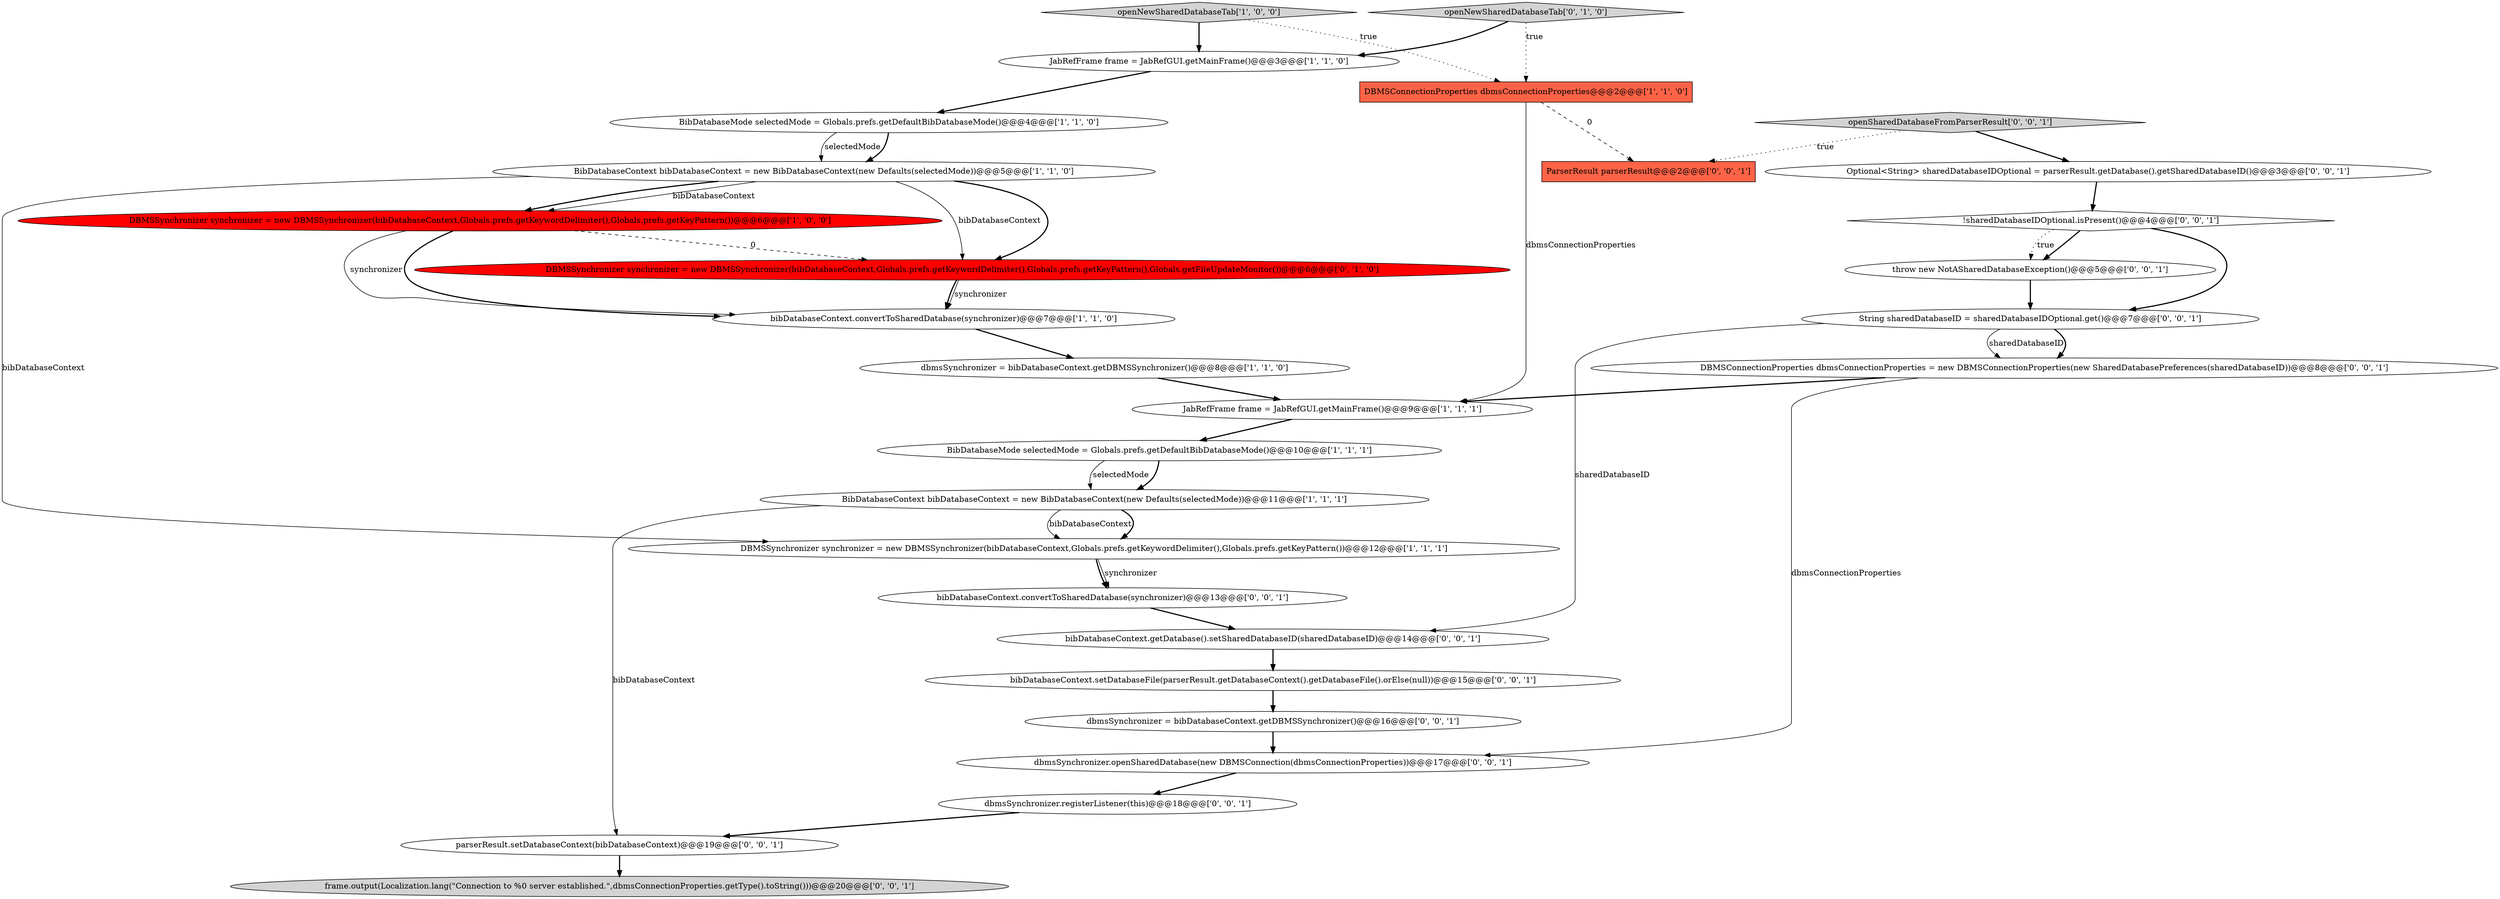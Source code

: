 digraph {
2 [style = filled, label = "bibDatabaseContext.convertToSharedDatabase(synchronizer)@@@7@@@['1', '1', '0']", fillcolor = white, shape = ellipse image = "AAA0AAABBB1BBB"];
13 [style = filled, label = "DBMSSynchronizer synchronizer = new DBMSSynchronizer(bibDatabaseContext,Globals.prefs.getKeywordDelimiter(),Globals.prefs.getKeyPattern(),Globals.getFileUpdateMonitor())@@@6@@@['0', '1', '0']", fillcolor = red, shape = ellipse image = "AAA1AAABBB2BBB"];
11 [style = filled, label = "DBMSSynchronizer synchronizer = new DBMSSynchronizer(bibDatabaseContext,Globals.prefs.getKeywordDelimiter(),Globals.prefs.getKeyPattern())@@@12@@@['1', '1', '1']", fillcolor = white, shape = ellipse image = "AAA0AAABBB1BBB"];
24 [style = filled, label = "openSharedDatabaseFromParserResult['0', '0', '1']", fillcolor = lightgray, shape = diamond image = "AAA0AAABBB3BBB"];
21 [style = filled, label = "dbmsSynchronizer.registerListener(this)@@@18@@@['0', '0', '1']", fillcolor = white, shape = ellipse image = "AAA0AAABBB3BBB"];
14 [style = filled, label = "ParserResult parserResult@@@2@@@['0', '0', '1']", fillcolor = tomato, shape = box image = "AAA0AAABBB3BBB"];
7 [style = filled, label = "JabRefFrame frame = JabRefGUI.getMainFrame()@@@3@@@['1', '1', '0']", fillcolor = white, shape = ellipse image = "AAA0AAABBB1BBB"];
20 [style = filled, label = "dbmsSynchronizer = bibDatabaseContext.getDBMSSynchronizer()@@@16@@@['0', '0', '1']", fillcolor = white, shape = ellipse image = "AAA0AAABBB3BBB"];
17 [style = filled, label = "dbmsSynchronizer.openSharedDatabase(new DBMSConnection(dbmsConnectionProperties))@@@17@@@['0', '0', '1']", fillcolor = white, shape = ellipse image = "AAA0AAABBB3BBB"];
0 [style = filled, label = "openNewSharedDatabaseTab['1', '0', '0']", fillcolor = lightgray, shape = diamond image = "AAA0AAABBB1BBB"];
19 [style = filled, label = "String sharedDatabaseID = sharedDatabaseIDOptional.get()@@@7@@@['0', '0', '1']", fillcolor = white, shape = ellipse image = "AAA0AAABBB3BBB"];
1 [style = filled, label = "DBMSSynchronizer synchronizer = new DBMSSynchronizer(bibDatabaseContext,Globals.prefs.getKeywordDelimiter(),Globals.prefs.getKeyPattern())@@@6@@@['1', '0', '0']", fillcolor = red, shape = ellipse image = "AAA1AAABBB1BBB"];
9 [style = filled, label = "BibDatabaseMode selectedMode = Globals.prefs.getDefaultBibDatabaseMode()@@@4@@@['1', '1', '0']", fillcolor = white, shape = ellipse image = "AAA0AAABBB1BBB"];
10 [style = filled, label = "JabRefFrame frame = JabRefGUI.getMainFrame()@@@9@@@['1', '1', '1']", fillcolor = white, shape = ellipse image = "AAA0AAABBB1BBB"];
4 [style = filled, label = "BibDatabaseContext bibDatabaseContext = new BibDatabaseContext(new Defaults(selectedMode))@@@11@@@['1', '1', '1']", fillcolor = white, shape = ellipse image = "AAA0AAABBB1BBB"];
18 [style = filled, label = "throw new NotASharedDatabaseException()@@@5@@@['0', '0', '1']", fillcolor = white, shape = ellipse image = "AAA0AAABBB3BBB"];
22 [style = filled, label = "parserResult.setDatabaseContext(bibDatabaseContext)@@@19@@@['0', '0', '1']", fillcolor = white, shape = ellipse image = "AAA0AAABBB3BBB"];
12 [style = filled, label = "openNewSharedDatabaseTab['0', '1', '0']", fillcolor = lightgray, shape = diamond image = "AAA0AAABBB2BBB"];
15 [style = filled, label = "bibDatabaseContext.getDatabase().setSharedDatabaseID(sharedDatabaseID)@@@14@@@['0', '0', '1']", fillcolor = white, shape = ellipse image = "AAA0AAABBB3BBB"];
5 [style = filled, label = "BibDatabaseContext bibDatabaseContext = new BibDatabaseContext(new Defaults(selectedMode))@@@5@@@['1', '1', '0']", fillcolor = white, shape = ellipse image = "AAA0AAABBB1BBB"];
23 [style = filled, label = "bibDatabaseContext.setDatabaseFile(parserResult.getDatabaseContext().getDatabaseFile().orElse(null))@@@15@@@['0', '0', '1']", fillcolor = white, shape = ellipse image = "AAA0AAABBB3BBB"];
26 [style = filled, label = "!sharedDatabaseIDOptional.isPresent()@@@4@@@['0', '0', '1']", fillcolor = white, shape = diamond image = "AAA0AAABBB3BBB"];
27 [style = filled, label = "frame.output(Localization.lang(\"Connection to %0 server established.\",dbmsConnectionProperties.getType().toString()))@@@20@@@['0', '0', '1']", fillcolor = lightgray, shape = ellipse image = "AAA0AAABBB3BBB"];
6 [style = filled, label = "dbmsSynchronizer = bibDatabaseContext.getDBMSSynchronizer()@@@8@@@['1', '1', '0']", fillcolor = white, shape = ellipse image = "AAA0AAABBB1BBB"];
16 [style = filled, label = "bibDatabaseContext.convertToSharedDatabase(synchronizer)@@@13@@@['0', '0', '1']", fillcolor = white, shape = ellipse image = "AAA0AAABBB3BBB"];
28 [style = filled, label = "DBMSConnectionProperties dbmsConnectionProperties = new DBMSConnectionProperties(new SharedDatabasePreferences(sharedDatabaseID))@@@8@@@['0', '0', '1']", fillcolor = white, shape = ellipse image = "AAA0AAABBB3BBB"];
8 [style = filled, label = "DBMSConnectionProperties dbmsConnectionProperties@@@2@@@['1', '1', '0']", fillcolor = tomato, shape = box image = "AAA0AAABBB1BBB"];
3 [style = filled, label = "BibDatabaseMode selectedMode = Globals.prefs.getDefaultBibDatabaseMode()@@@10@@@['1', '1', '1']", fillcolor = white, shape = ellipse image = "AAA0AAABBB1BBB"];
25 [style = filled, label = "Optional<String> sharedDatabaseIDOptional = parserResult.getDatabase().getSharedDatabaseID()@@@3@@@['0', '0', '1']", fillcolor = white, shape = ellipse image = "AAA0AAABBB3BBB"];
11->16 [style = bold, label=""];
16->15 [style = bold, label=""];
15->23 [style = bold, label=""];
23->20 [style = bold, label=""];
20->17 [style = bold, label=""];
28->10 [style = bold, label=""];
24->14 [style = dotted, label="true"];
28->17 [style = solid, label="dbmsConnectionProperties"];
4->11 [style = solid, label="bibDatabaseContext"];
2->6 [style = bold, label=""];
12->8 [style = dotted, label="true"];
19->28 [style = solid, label="sharedDatabaseID"];
18->19 [style = bold, label=""];
26->18 [style = bold, label=""];
10->3 [style = bold, label=""];
8->14 [style = dashed, label="0"];
9->5 [style = solid, label="selectedMode"];
26->19 [style = bold, label=""];
3->4 [style = bold, label=""];
4->22 [style = solid, label="bibDatabaseContext"];
12->7 [style = bold, label=""];
5->1 [style = solid, label="bibDatabaseContext"];
0->7 [style = bold, label=""];
1->13 [style = dashed, label="0"];
0->8 [style = dotted, label="true"];
7->9 [style = bold, label=""];
5->1 [style = bold, label=""];
11->16 [style = solid, label="synchronizer"];
22->27 [style = bold, label=""];
21->22 [style = bold, label=""];
5->11 [style = solid, label="bibDatabaseContext"];
5->13 [style = solid, label="bibDatabaseContext"];
24->25 [style = bold, label=""];
6->10 [style = bold, label=""];
8->10 [style = solid, label="dbmsConnectionProperties"];
5->13 [style = bold, label=""];
25->26 [style = bold, label=""];
9->5 [style = bold, label=""];
26->18 [style = dotted, label="true"];
1->2 [style = bold, label=""];
19->28 [style = bold, label=""];
1->2 [style = solid, label="synchronizer"];
4->11 [style = bold, label=""];
13->2 [style = solid, label="synchronizer"];
3->4 [style = solid, label="selectedMode"];
17->21 [style = bold, label=""];
13->2 [style = bold, label=""];
19->15 [style = solid, label="sharedDatabaseID"];
}

